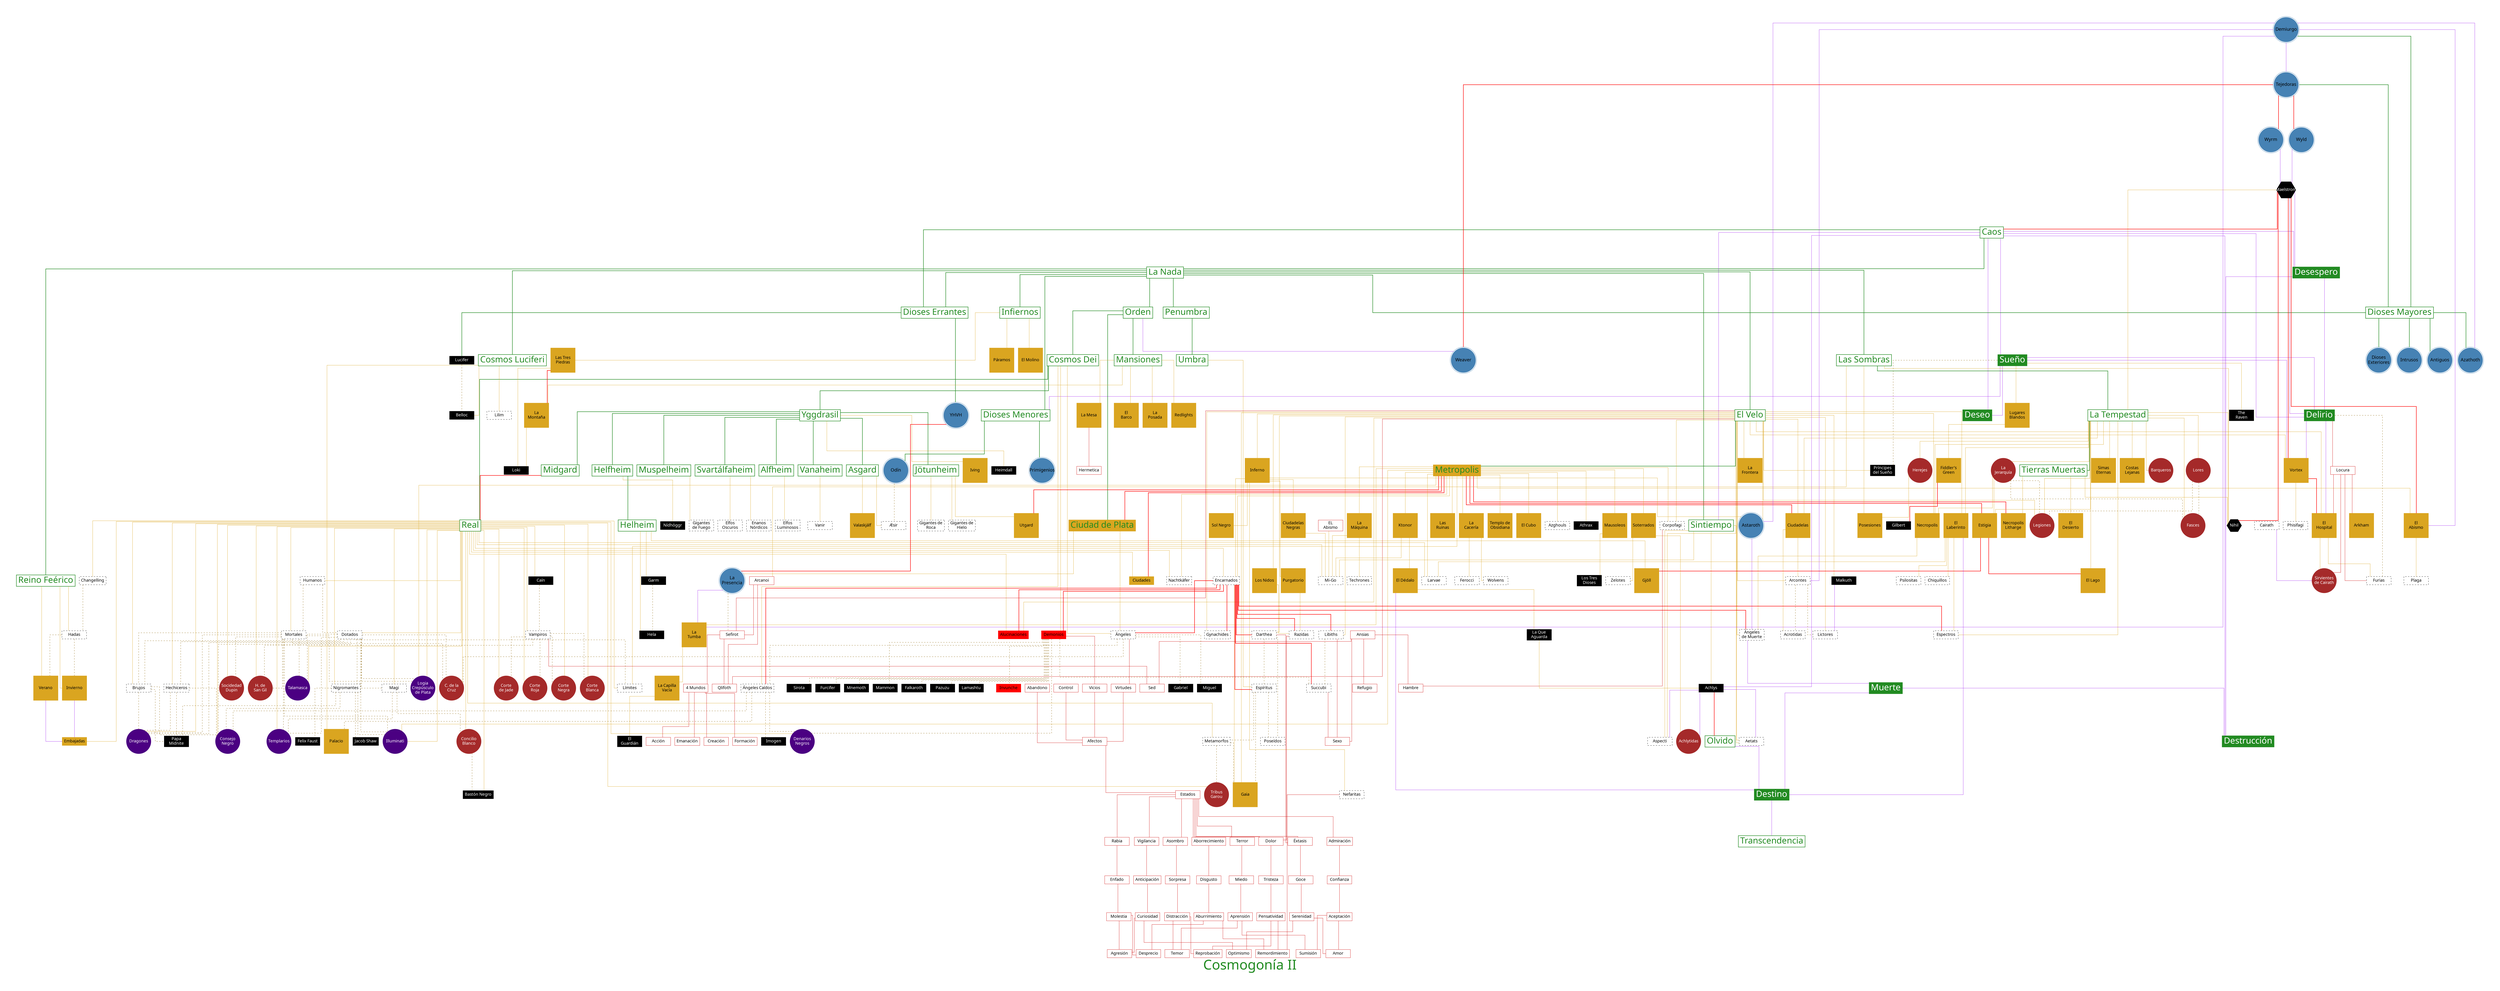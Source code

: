 # dot -Tpdf -O  Realms.dot

# NOS QUEDAMOS EN LA LÍNEA 436 DE ESTE ARCHIVO Y LA LINEA 613 DEL ANTIGUO

graph G {

    # Breve nota:
    # Los niveles de realidad son recursivos,
    # y de "geometría" esférica. Ningún plano es el central
    # o el límite.

    graph [ label = "Cosmogonía II",
            pad="1",
            ranksep="1.75",
            nodesep="0.25"
            #sep=2,
            center=true,
            #splines=polyline,
            splines=ortho,
            overlap=scale,
            fontcolor=forestgreen,
            fontsize=60,
            #fontname="FFErikrighthand-Caps"
            fontname="Essays1743"
            # root="Mansiones"
          ];
          
    node [ fontname="Essays1743" ];

# # # # # # # # # # # # # # # # # # # # # # # # # # # # # #

    # Eternos
    node [
          style=filled,
          color=forestgreen,
          shape=box,
          fixedsize=false,
          fontcolor=white,
          #fontname="FFErikrighthand-Caps",
          fontsize=38
         ];

         "Destino";
         "Muerte";
         "Sueño";
         "Destrucción";
         "Deseo";
         "Desespero";
         "Delirio";

    # Reinos / Planos
    node [ shape=rectangle,
           style=bold,
           color=forestgreen,
           fontcolor=forestgreen,
           fontsize=38,
           #fontname="FFErikrighthand-Caps",
         ];

         "Caos";
         "Void" [label="La Nada"];
         "Dioses Mayores";
         "Dioses Menores";
         "Dioses Errantes";
         "Orden";
             "Mansiones";
             "Cosmos Dei";
                 "Real";
                 "Yggdrasil";
                    "Midgard";
                    "Asgard";
                    "Helfheim";
                        "Helheim";
                    "Muspelheim";
                    "Svartálfaheim";
                    "Alfheim";
                    "Vanaheim";
                    "Jötunheim";
             "Ciudad de Plata" [style=filled, color=goldenrod];
         "Cosmos Luciferi";
         "Infiernos";
         "Reino Feérico";
         "Penumbra";
            "Umbra";
         "El Velo";
            "Metropolis" [style=filled, color=goldenrod];
         "Las Sombras";
            "La Tempestad";
                "Tierras Muertas";
         "Olvido";
         "Transcendencia";
         "Sintiempo";

    # node [ fontname="FFJustlefthand-Caps" ];

    # Deidades
    node [
          style=filled,
          color=steelblue,
          shape=doublecircle,
          fixedsize=true,
          width=1.5,
          fontcolor=black,
          fontsize=20
         ];

         "YHVH";
         "Demiurgo";
         "Tejedoras";
            "Wyld";
            "Weaver";
            "Wyrm";
         "Azathoth";
         "La\nPresencia";
         "Intrusos";
         "Antiguos";
         "Dioses\nExteriores";
         "Primigenios";
         "Odín";
         "Astaroth";
         
    # Lugares
    node [
          style=filled,
          color=goldenrod,
          shape=square,
          fixedsize=true,
          width=1.5,
          fontcolor=black,
          fontsize=18
         ];

         "Embajadas" [shape=box];
         "Ciudades" [shape=box];
         "Redlights";
         "El\nBarco";
         "Valaskjálf";
         "Invierno";
         "Verano";
         "Palacio";
         "Páramos";
         "El Molino";
         "La Mesa";
         "La\nPosada";
         "Gjöll";
         "La\nMontaña";
         "Las Tres\nPiedras";
         "Utgard";
         "Iving";
         "Estigia";
         "Metropolis";
         "Las\nRuinas";
         "La\nMáquina";
         "La\nCacería";
         "Ciudadelas";
         "Necropolis";
         "Gaia";
         "Inferno";
         "Posesiones";
         "Nihil" [color=black, fontcolor=white, shape=polygon, sides=6, fixedsize=true, width=0.9, height=0.75];
         "Necropolis\nLitharge";
         "Simas\nEternas";
         "El\nDesierto";
         "Costas\nLejanas";
         "Maelstrom" [color=black, fontcolor=white, shape=polygon, sides=6, fixedsize=true, width=1.2, height=1];
         "El Lago";
         "El\nLaberinto";
         "Los Nidos";
         "Ktonor";
         "El Dédalo";
         "La\nTumba";
         "La Capilla\nVacía";
         "Mausoleos";
         "Templo de\nObsidiana";
         "El Cubo";
         "Soterrados";
         "El\nAbismo";
         "La\nFrontera";
         "Purgatorio";
         "Sol Negro";
         "Ciudadelas\nNegras";
         "Vortex";
         "El\nHospital";
         "Arkham";
         "Lugares\nBlandos";
         "Fiddler's\nGreen";

     # Criaturas
     node [
           style=dashed,
           color=black,
           shape=box,
           fixedsize=false,
           fontcolor=black,
           fontsize=18
          ]

          "Vampiros";
          "Hadas";
          "Demonios" 
            [ style=filled,
              color=red,
              fontcolor=black
            ];
          "Succubi";
          "Metamorfos";
          "Changelling";
          "Ángeles";
          "Ángeles Caídos";
          "Humanos";
          "Dotados";
          "Mortales";
          "Magi";
          "Hechiceros"
          "Brujos";
          "Nigromantes";
          "Espíritus";
          "Lilim";
          "Gigantes\nde Fuego";
          "Elfos\nOscuros";
          "Elfos\nLuminosos";
          "Enanos\nNórdicos";
          "Vanir";
          "Æsir";
          "Gigantes de\nHielo";
          "Gigantes de\nRoca";
          "Arcontes"
          "Ángeles\nde Muerte";
          "Espectros";
          "Encarnados";
          "Poseídos";
          "Límites";
          "Nachtkäfer";
          "Chiquillos";
          "Larvae";
          "Razidas";
          "Nefaritas";
          "Psilositas";
          "Lictores";
          "Azghouls";
          "Wolvens";
          "Ferocci";
          "Techrones";
          "Zelotes";
          "Acrotidas";
          "Plaga";
          "Corpofagi";
          "Phisifagi";
          "Furias";
          "Cairath";
          "Libiths";
          "Darthea";
          "Gynachides";
          "Aetats";
          "Aspecti";
          "Mi-Go";

     node [ style=filled,
            color=red,
            fontcolor=black
           ];

           "Demonios";
                "Invunche";
           "Alucinaciones";

     # Organizaciones
     node [
           style=filled,
           color=brown,
           shape=circle,
           fixedsize=true,
           width=1.5,
           fontcolor=white,
           fontsize=18
          ]

          "Corte\nRoja";
          "Corte\nNegra";
          "Corte\nBlanca";
          "Corte\nde Jade";
          "H. de\nSan Gil";
          "Concilio\nBlanco";
          "Tribus\nGarou";
          "C. de la\nCruz";
          "La\nJerarquía";
          "Lores";
          "Herejes";
          "Barqueros";
          "Legiones";
          "Fasces";
          "Achlytidas";
          "Sirvientes\nde Cairath";
          "Socidedad\nDupin";


     node [
           style=filled,
           color=indigo,
           shape=circle,
           fixedsize=true,
           width=1.5,
           fontcolor=white,
           fontsize=18
          ]

          "Denarios\nNegros";
          "Consejo\nNegro";

          "Talamasca";
          "Templarios";
          "Illuminati";
          "Dragones";
          "Logia\nCrepúsculo\nde Plata";

    # Individuos
    node [
          shape = rectangle,
          color = black,
          style = filled,
          fixedsize = false
         ]      

         "Bastón Negro";
         "Caín";
         "Lucifer";
            "Imogen";

         "Sirota";
         "Furcifer";
          "Mnemoth";
         "Mammon";
         "Falkaroth"
         "Pazuzu";
         "Lamashtu";

         "Belloc";
         "Gabriel";
            "Miguel";
         "Heimdall";
         "Hela";
         "Garm";
         "Nídhöggr";
         "Loki";
         "Malkuth";
         "La Que\nAguarda";
         "Achlys";
         "El\nGuardián";
         "Los Tres\nDioses";
         "Athrax";
         "Príncipes\ndel Sueño";

         "Jacob Shaw";
         "Felix Faust";
         "Papa\nMidnite";

         "Gilbert";
         "The\nRaven";

    # Sabores
    node [
          style=solid,
          color=red3,
          shape=box,
          fixedsize=false,
          fontcolor=black,
          fontsize=18
         ]

         "Sefirot";
            "4 Mundos";
            "Emanación";
            "Creación";
            "Formación";
            "Acción";
         "Qlifoth";

         "Arcanoi";
         "Hermetica";
         "Locura";
         
         "Ansias";
            "Sed";
            "Hambre";
            "Sexo";
            "Refugio";

         "Afectos";
            "Virtudes";
            "Vicios";
            "Control";
            "Abandono";

         "Estados";
            "Éxtasis";
            "Goce";
            "Serenidad";
            "Admiración";
            "Confianza";
            "Aceptación";
            "Terror";
            "Miedo";
            "Aprensión";
            "Asombro";
            "Sorpresa";
            "Distracción";
            "Dolor";
            "Tristeza";
            "Pensatividad";
            "Aborrecimiento";
            "Disgusto";
            "Aburrimiento";
            "Rabia";
            "Enfado";
            "Molestia";
            "Vigilancia";
            "Anticipación";
            "Curiosidad";
            "Serenidad";
            "Aceptación";
            "Aprensión";
            "Distracción";
            "Pensatividad";
            "Aburrimiento";
            "Molestia";
            "Curiosidad";

# # # # # # # # # # # # # # # # # # # # # # # # # # # # # #

# RELACIÓN DE PERTENENCIA DE LOS REINOS

edge [ style = bold,
       color = forestgreen,
       arrowhead = none,
       arrowtail = none
     ];

     "Caos" -- "Void";
     "Void" -- "Sintiempo";
     "Void" -- "Dioses Mayores";
         "Dioses Mayores" -- "Demiurgo";
         "Dioses Mayores" -- "Azathoth";
         "Dioses Mayores" -- "Tejedoras";
         "Dioses Mayores" -- "Intrusos";
         "Dioses Mayores" -- "Antiguos";
         "Dioses Mayores" -- "Dioses\nExteriores";
     "Void" -- "Dioses Menores";
         "Dioses Menores" -- "Odín";
         "Dioses Menores" -- "Primigenios";
     "Caos" -- "Dioses Errantes";
     "Void" -- "Dioses Errantes";
         "Dioses Errantes" -- "YHVH";
         "Dioses Errantes" -- "Lucifer";
     "Void" -- "Cosmos Luciferi";
     "Void" -- "Infiernos";
     "Void" -- "Reino Feérico";
     "Void" -- "Penumbra";
        "Penumbra" -- "Umbra";
     "Void" -- "El Velo";
        "El Velo" -- "Metropolis";
     "Void" -- "Las Sombras";
         "Las Sombras" -- "La Tempestad";
            "La Tempestad" -- "Tierras Muertas";
     "Void" -- "Orden";
     "Orden"-- "Mansiones";
     "Orden" -- "Cosmos Dei";
         "Cosmos Dei" -- "Real";
         "Cosmos Dei" -- "Yggdrasil";
         "Yggdrasil" -- "Midgard";
         "Yggdrasil" -- "Asgard";
         "Yggdrasil" -- "Helfheim";
            "Helfheim" -- "Helheim";
         "Yggdrasil" -- "Muspelheim";
         "Yggdrasil" -- "Svartálfaheim";
         "Yggdrasil" -- "Alfheim";
         "Yggdrasil" -- "Vanaheim";
         "Yggdrasil" -- "Jötunheim";
     "Orden" -- "Ciudad de Plata";

# # # # # # # # # # # # # # # # # # # # # # # # # # # # # #

# QUIÉN Y QUÉ ESTÁ DÓNDE

edge [ style = solid,
       color = goldenrod,
       arrowhead = none,
       arrowtail = none
     ];

"Sueño" -- "Lugares\nBlandos";
"Sueño" -- "The\nRaven";
"Lugares\nBlandos" -- "Fiddler's\nGreen";

"Sintiempo" -- "Achlys";
"Sintiempo" -- "Aetats";
"Sintiempo" -- "Aspecti";
"Sintiempo" -- "Mi-Go";

"Mansiones" -- "Redlights";
"Mansiones" -- "La\nPosada";
"Mansiones" -- "La\nMontaña";
"Mansiones" -- "El\nBarco";
"Mansiones" -- "La Mesa";

"La\nMontaña" -- "Loki";

"Cosmos Dei" -- "Ángeles";
"Cosmos Dei" -- "Ángeles Caídos";
"Cosmos Dei" -- "Demonios";

"Real" -- "Embajadas";
"Real" -- "Ciudades";

"Real" -- "Caín";

"Real" -- "Encarnados";

"Real" -- "Humanos";
"Real" -- "Vampiros";
"Real" -- "Metamorfos";
"Real" -- "Changelling";
"Real" -- "Mortales";
"Real" -- "Dotados";
"Real" -- "Magi";
"Real" -- "Hechiceros";
"Real" -- "Brujos";
"Real" -- "Nigromantes";

"Real" -- "Tribus\nGarou";

"Real" -- "Corte\nRoja";
"Real" -- "Corte\nNegra";
"Real" -- "Corte\nBlanca";
"Real" -- "Corte\nde Jade";
"Real" -- "H. de\nSan Gil";
"Real" -- "Concilio\nBlanco";
"Real" -- "Denarios\nNegros";
"Real" -- "C. de la\nCruz";
"Real" -- "Consejo\nNegro";
"Real" -- "Bastón Negro";
"Real" -- "Socidedad\nDupin";

"Real" -- "Talamasca";
"Real" -- "Templarios";
"Real" -- "Illuminati";
"Real" -- "Dragones";
"Real" -- "Logia\nCrepúsculo\nde Plata";

"Real" -- "Límites";
"Real" -- "Nachtkäfer";
"Real" -- "Larvae";
"Real" -- "Alucinaciones";

"Real" -- "Mi-Go";

"Yggdrasil" -- "Heimdall";
"Yggdrasil" -- "Iving";
"Asgard" -- "Æsir";
"Asgard" -- "Valaskjálf";
"Helfheim" -- "Nídhöggr";
"Helheim" -- "Hela";
"Helheim" -- "Garm";
"Helheim" -- "Gjöll";
"Muspelheim" -- "Gigantes\nde Fuego";
"Svartálfaheim" -- "Elfos\nOscuros";
"Svartálfaheim" -- "Enanos\nNórdicos";
"Alfheim" -- "Elfos\nLuminosos";
"Vanaheim" -- "Vanir";
"Jötunheim" -- "Utgard";
"Jötunheim" -- "Gigantes de\nHielo";
"Jötunheim" -- "Gigantes de\nRoca";

"Infiernos" -- "Páramos";
"Infiernos" -- "El Molino";
"Infiernos" -- "Las Tres\nPiedras";
"Las Tres\nPiedras" -- "Loki";

"Ciudad de Plata" -- "La\nPresencia";
"Ciudad de Plata" -- "Ángeles";

"Reino Feérico" -- "Hadas";
"Reino Feérico" -- "Invierno";
"Reino Feérico" -- "Verano";

"Cosmos Luciferi" -- "Palacio";
"Cosmos Luciferi" -- "Lilim";
"Cosmos Luciferi" -- "Belloc";

"Umbra" -- "Espíritus";

"El Velo" -- "Astaroth";
"El Velo" -- "Malkuth";
"El Velo" -- "Arcontes";
"El Velo" -- "Lictores";
"El Velo" -- "Ángeles\nde Muerte";
"El Velo" -- "Corpofagi";
"El Velo" -- "Príncipes\ndel Sueño";
"El Velo" -- "Alucinaciones";
"El Velo" -- "Libiths";
"El Velo" -- "Darthea";
"El Velo" -- "Gynachides";
"El Velo" -- "Aetats";
"El Velo" -- "Aspecti";

"El Velo" -- "Legiones";

"El Velo" -- "Inferno";
"El Velo" -- "Gaia";
"El Velo" -- "Necropolis";
"El Velo" -- "Ciudadelas";
"El Velo" -- "Los Nidos";
"El Velo" -- "El\nLaberinto";
"El Velo" -- "La\nFrontera";
"El Velo" -- "Vortex";
"El Velo" -- "El\nHospital";

"Inferno" -- "Purgatorio";
"Inferno" -- "Sol Negro";
"Inferno" -- "Ciudadelas\nNegras";

"Inferno" -- "Nefaritas";
"Purgatorio" -- "Razidas";

"Vortex" -- "Phisifagi";

"Los Nidos" -- "Razidas";

"El\nLaberinto" -- "Chiquillos";
"El\nLaberinto" -- "Psilositas";
"El\nLaberinto" -- "Espectros";
"El\nLaberinto" -- "Larvae";

"Metropolis" -- "Mausoleos";
"Mausoleos" -- "Los Tres\nDioses";
"Metropolis" -- "Templo de\nObsidiana";
"Metropolis" -- "Athrax";

"Metropolis" -- "Illuminati";
"Metropolis" -- "Logia\nCrepúsculo\nde Plata";

"Metropolis" -- "Límites";
"Metropolis" -- "Encarnados";
"Metropolis" -- "Larvae";
"Metropolis" -- "Nachtkäfer";
"Metropolis" -- "Azghouls";
"Metropolis" -- "Corpofagi";

"Metropolis" -- "Las\nRuinas";
"Metropolis" -- "La\nMáquina";
"Metropolis" -- "La\nCacería";
"Metropolis" -- "La\nTumba";
"Metropolis" -- "El Cubo";
"Metropolis" -- "Soterrados";
"Metropolis" -- "El\nAbismo";

"La\nCacería" -- "Wolvens";
"La\nCacería" -- "Ferocci";

"La\nMáquina" -- "Techrones";
"La\nMáquina" -- "Mi-Go";
"La\nTumba" -- "La Capilla\nVacía";
"La Capilla\nVacía" -- "El\nGuardián";

"Soterrados" -- "Achlytidas";
"Soterrados" -- "Zelotes";

"Ciudadelas" -- "Acrotidas";

"El\nAbismo" -- "Plaga";

"Metropolis" -- "Ktonor";
"Ktonor" -- "El Dédalo";
"El Dédalo" -- "La Que\nAguarda";
"La Que\nAguarda" -- "Achlys";

"Ktonor" -- "Mi-Go";
"Ciudadelas\nNegras" -- "Mi-Go";

"Las Sombras" -- "Arcanoi"
"Las Sombras" -- "Posesiones"
"Las Sombras" -- "Nihil"

"La Tempestad" -- "Nihil";
"La Tempestad" -- "Estigia";
"La Tempestad" -- "El Lago";
"La Tempestad" -- "Espectros";
"La Tempestad" -- "El\nLaberinto";
"La Tempestad" -- "Barqueros";
"La Tempestad" -- "Herejes";
"La Tempestad" -- "La\nJerarquía";
"La Tempestad" -- "Lores";
"La Tempestad" -- "Fasces";
"La Tempestad" -- "Legiones";
"La Tempestad" -- "Necropolis";
"La Tempestad" -- "Ciudadelas";
"La Tempestad" -- "Simas\nEternas";
"La Tempestad" -- "Costas\nLejanas";
"La Tempestad" -- "Maelstrom";

"La\nJerarquía" -- "Estigia";
"La\nJerarquía" -- "Necropolis";

"Herejes" -- "Posesiones";

"Tierras Muertas" -- "Nihil";
"Tierras Muertas" -- "Necropolis\nLitharge";
"Tierras Muertas" -- "El\nDesierto";

"Ciudadelas" -- "Arcontes";

"Necropolis" -- "Ángeles\nde Muerte";

"Inferno" -- "Astaroth";
"Inferno" -- "Encarnados";

"Gaia" -- "Encarnados";

"EL\nAbismo" -- "Mi-Go";

"El\nHospital" -- "Furias";
"El\nHospital" -- "Sirvientes\nde Cairath";

# # # # # # # # # # # # # # # # # # # # # # # # # # # # # #

# RELACIÓN DE SABORES

edge [ style = solid,
       color = red3,
       arrowhead = none,
       arrowtail = none
     ];

"El Velo" -- "Sefirot";
"El Velo" -- "Qlifoth";

"Sefirot" -- "Qlifoth";
"Sefirot" -- "4 Mundos";
"4 Mundos" -- "Emanación";
"4 Mundos" -- "Creación";
"4 Mundos" -- "Formación";
"4 Mundos" -- "Acción";

"Arcanoi" -- "Sefirot";
"Arcanoi" -- "Qlifoth";

"La Mesa" -- "Hermetica";

"Delirio" -- "Locura";
"Locura" -- "Furias";
"Locura" -- "Sirvientes\nde Cairath";
"Locura" -- "El\nHospital";
"Locura" -- "Arkham";

"Ansias" -- "Sed";
"Ansias" -- "Hambre";
"Ansias" -- "Sexo";
"Ansias" -- "Refugio";

"Virtudes" -- "Afectos";
"Vicios" -- "Afectos";
"Control" -- "Afectos";
"Abandono" -- "Afectos";

"Afectos" -- "Estados";

"Estados" -- "Éxtasis" -- "Goce" -- "Serenidad";
"Estados" -- "Admiración" -- "Confianza" -- "Aceptación";
"Estados" -- "Terror" -- "Miedo" -- "Aprensión";
"Estados" -- "Asombro" -- "Sorpresa" -- "Distracción";
"Estados" -- "Dolor" -- "Tristeza" -- "Pensatividad";
"Estados" -- "Aborrecimiento" -- "Disgusto" -- "Aburrimiento";
"Estados" -- "Rabia" -- "Enfado" -- "Molestia";
"Estados" -- "Vigilancia" -- "Anticipación" -- "Curiosidad";

"Serenidad" -- "Optimismo";
"Serenidad" -- "Amor";
"Aceptación" -- "Amor";
"Aceptación" -- "Sumisión";
"Aprensión" -- "Sumisión";
"Aprensión" -- "Temor";
"Distracción" -- "Temor";
"Distracción" -- "Reprobación";
"Pensatividad" -- "Reprobación";
"Pensatividad" -- "Remordimiento";
"Aburrimiento" -- "Remordimiento";
"Aburrimiento" -- "Desprecio";
"Molestia" -- "Desprecio";
"Molestia" -- "Agresión";
"Curiosidad" -- "Agresión";
"Curiosidad" -- "Optimismo";

# # #
"Ángeles" -- "Virtudes";
"Demonios" -- "Vicios";

"Succubi" -- "Sexo";

"Vampiros" -- "Sed";

"Razidas" -- "Dolor";
"Nefaritas" -- "Remordimiento";
"Corpofagi" -- "Hambre";
"Libiths" -- "Sexo";
"Darthea" -- "Éxtasis";

# # # # # # # # # # # # # # # # # # # # # # # # # # # # # #

# Relaciones entre GRUPOS / INDIVIDUOS

edge [ style = dashed,
       color = darkgoldenrod4,
       arrowhead = none,
       arrowtail = none
     ];

"La\nPresencia" -- "Sefirot";

"Sueño" -- "Príncipes\ndel Sueño";
"Delirio" -- "Furias";

"Ángeles" -- "Ángeles Caídos";
"Ángeles" -- "C. de la\nCruz";

"Ángeles" -- "Gabriel";
"Ángeles" -- "Miguel";

"Ángeles Caídos" -- "Palacio";
"Ángeles Caídos" -- "Denarios\nNegros";
"Ángeles Caídos" -- "Consejo\nNegro";
"Ángeles Caídos" -- "Imogen";

"Espíritus" -- "Gaia";
"Espíritus" -- "Metamorfos";

"Lucifer" -- "Belloc";

"Demonios" -- "Succubi";
"Demonios" -- "Denarios\nNegros";

"Demonios" -- "Sirota";
"Demonios" -- "Pazuzu";
"Demonios" -- "Lamashtu";

"Demonios" -- "Furcifer";
"Demonios" -- "Mnemoth";
"Demonios" -- "Mammon";
"Demonios" -- "Falkaroth";

"Demonios" -- "Invunche";

"Metamorfos" -- "Tribus\nGarou";
"Metamorfos" -- "Gaia";

"Espíritus" -- "Poseídos";

"Changelling" -- "Hadas";

"Hadas" -- "Verano";
"Hadas" -- "Invierno";

"Odín" -- "Æsir";

"Caín" -- "Vampiros";

"Vampiros" -- "Corte\nNegra";
"Vampiros" -- "Corte\nRoja";
"Vampiros" -- "Corte\nBlanca";
"Vampiros" -- "Corte\nde Jade";
"Vampiros" -- "H. de\nSan Gil";

"Humanos" -- "Mortales";
"Humanos" -- "Dotados";

"Mortales" -- "H. de\nSan Gil";
"Mortales" -- "C. de la\nCruz";
"Mortales" -- "Talamasca";
"Mortales" -- "Illuminati";
"Mortales" -- "Templarios";
"Mortales" -- "Dragones";
"Mortales" -- "Logia\nCrepúsculo\nde Plata";
"Mortales" -- "Socidedad\nDupin";

"Mortales" -- "Brujos";

"Dotados" -- "Talamasca";
"Dotados" -- "Illuminati";
"Dotados" -- "Templarios";
"Dotados" -- "Dragones";
"Dotados" -- "Logia\nCrepúsculo\nde Plata";
"Dotados" -- "C. de la\nCruz";
"Dotados" -- "Magi";
"Dotados" -- "Hechiceros";
"Dotados" -- "Brujos";
"Dotados" -- "Nigromantes";
"Dotados" -- "Consejo\nNegro";

"Magi" -- "Concilio\nBlanco";
"Magi" -- "Templarios";

"Brujos"-- "Consejo\nNegro";
"Brujos"-- "Dragones";

"Brujos"-- "Papa\nMidnite";

"Hechiceros" -- "Consejo\nNegro";
"Hechiceros" -- "Dragones";
"Hechiceros" -- "Papa\nMidnite";

"Nigromantes" -- "Consejo\nNegro";
"Nigromantes" -- "Illuminati";

"Nigromantes" -- "Jacob Shaw";
"Nigromantes" -- "Felix Faust";
"Nigromantes" -- "Papa\nMidnite";

"Lores" -- "Legiones";
"Lores" -- "Fasces";
"La\nJerarquía" -- "Legiones";
"La\nJerarquía" -- "Fasces";

"Arcontes" -- "Lictores";
"Dotados" -- "Límites";

"Concilio\nBlanco" -- "Bastón Negro";

"Garm" -- "Hela";

"Arcontes" -- "Acrotidas";
"Libiths" -- "Succubi";
"Darthea" -- "Poseídos";
"Darthea" -- "Espíritus";

# # # # # # # # # # # # # # # # # # # # # # # # # # # # # #

# Relaciones de SENTIDO / PROPÓSITO

edge [ style = solid,
       color = purple,
       arrowhead = none,
       arrowtail = none
     ];

"Orden" -- "Weaver";
"Caos" -- "Delirio";
"Caos" -- "Destrucción";
"Caos" -- "Desespero";
"Caos" -- "Deseo";
"Caos" -- "Sueño";
"Caos" -- "Sintiempo";

"Caos" -- "Achlys";

"Olvido" -- "Destino";

"Destino" -- "Transcendencia";
"Muerte" -- "Destino";
"Muerte" -- "Destrucción";
"Sueño" -- "Delirio";
"Sueño" -- "Deseo";
"Desespero" -- "Destrucción";
"Desespero" -- "Delirio";

"Sueño" -- "Dioses Menores";
"Sueño" -- "Vortex";

"Delirio" -- "El\nHospital";
"Delirio" -- "Vortex";

"Ángeles\nde Muerte" -- "Muerte";
"El\nLaberinto" -- "Destino";
"El Dédalo" -- "Destino";

"Demiurgo" -- "Azathoth";
"Demiurgo" -- "Tejedoras";
"Demiurgo" -- "Arcontes";
"Demiurgo" -- "La\nTumba";
"Demiurgo" -- "El\nAbismo";

"La\nPresencia" -- "La\nTumba";

"Astaroth" -- "Ángeles\nde Muerte";
"Malkuth" -- "Lictores";
"Demiurgo" -- "Astaroth";

"Wyld" -- "Maelstrom";
"Wyrm" -- "Maelstrom";

"Maelstrom" -- "Delirio";
"Maelstrom" -- "Desespero";

"Verano" -- "Embajadas";
"Invierno" -- "Embajadas";

"Achlys" -- "Achlytidas";
"Achlys" -- "Aetats";
"Achlys" -- "Aspecti";

"Cairath" -- "Sirvientes\nde Cairath";

# # # # # # # # # # # # # # # # # # # # # # # # # # # # # #

# RELACIÓN DE EQUIVALENCIA

edge [ style = bold,
       color = red,#wheat3,
       arrowhead = none,
       arrowtail = none
     ];

"YHVH" -- "La\nPresencia";

"Tejedoras" -- "Wyld";
"Tejedoras" -- "Weaver";
"Tejedoras" -- "Wyrm";

"Midgard" -- "Real";

"Nihil" -- "Maelstrom";

"Maelstrom" -- "Caos";
"Maelstrom" -- "El\nAbismo";
"Maelstrom" -- "Vortex";

"Vortex" -- "El\nHospital";

"Achlys" -- "Olvido";

"Encarnados" -- "Ángeles";
"Encarnados" -- "Ángeles\nde Muerte";
"Encarnados" -- "Demonios";
"Encarnados" -- "Succubi";
"Encarnados" -- "Espectros";
"Encarnados" -- "Espíritus";
"Encarnados" -- "Ángeles Caídos";
"Encarnados" -- "Razidas";
"Encarnados" -- "Alucinaciones";

"Encarnados" -- "Libiths";
"Encarnados" -- "Darthea";
"Encarnados" -- "Gynachides";

"Las Tres\nPiedras" -- "La\nMontaña";

"Estigia" -- "Gjöll";
"Estigia" -- "El Lago";

"Metropolis" -- "Utgard";
"Metropolis" -- "Ciudad de Plata";
"Metropolis" -- "Ciudades";
"Metropolis" -- "Ciudadelas";
"Metropolis" -- "Estigia";
"Metropolis" -- "Necropolis\nLitharge";

"Fiddler's\nGreen" -- "Gilbert";

# # # # # # # # # # # # # # # # # # # # # # # # # # # # # #

}